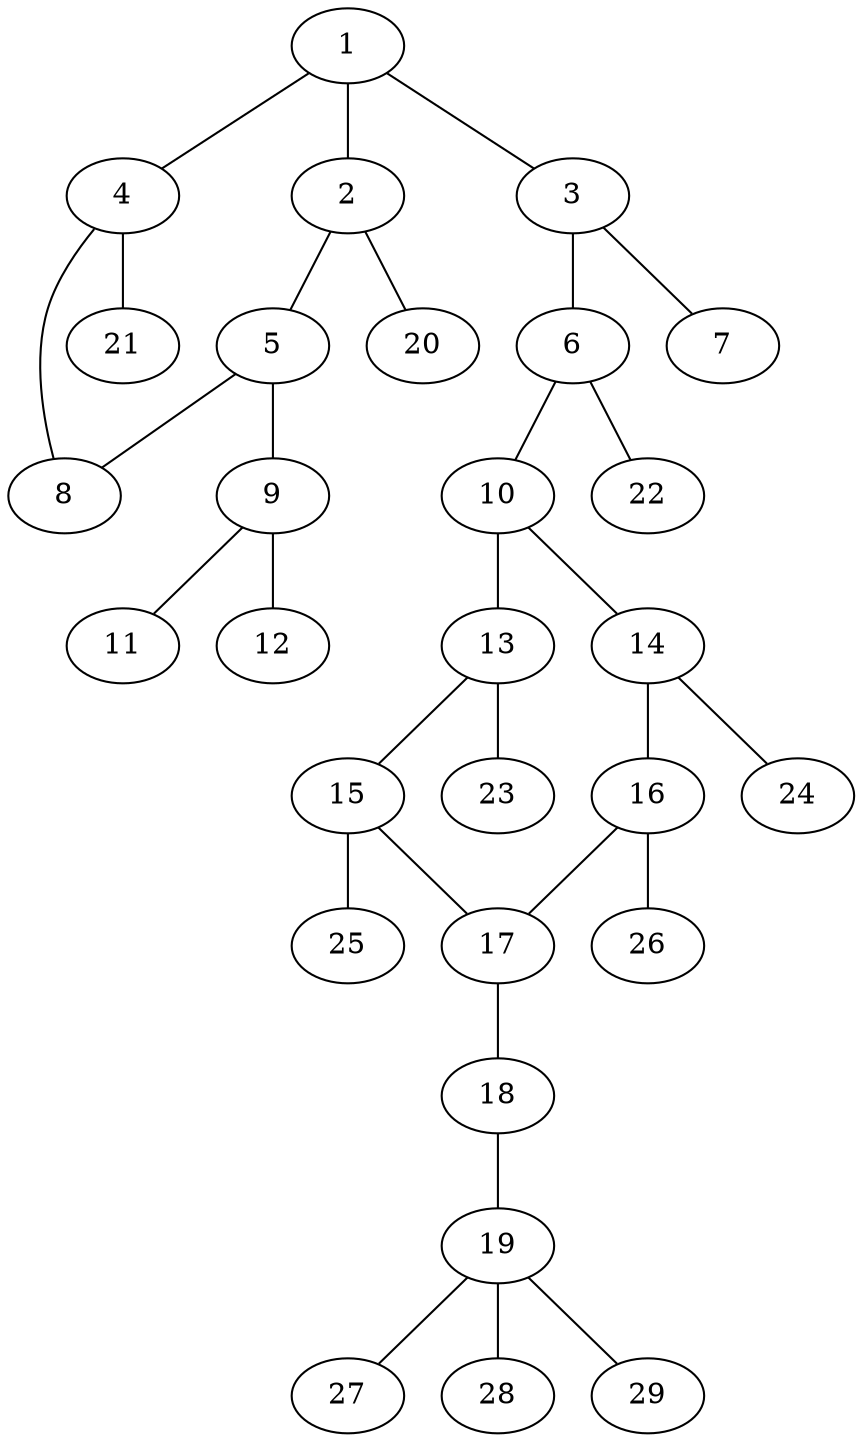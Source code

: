 graph molecule_2535 {
	1	 [chem=C];
	2	 [chem=C];
	1 -- 2	 [valence=1];
	3	 [chem=C];
	1 -- 3	 [valence=1];
	4	 [chem=C];
	1 -- 4	 [valence=2];
	5	 [chem=C];
	2 -- 5	 [valence=2];
	20	 [chem=H];
	2 -- 20	 [valence=1];
	6	 [chem=N];
	3 -- 6	 [valence=1];
	7	 [chem=O];
	3 -- 7	 [valence=2];
	8	 [chem=S];
	4 -- 8	 [valence=1];
	21	 [chem=H];
	4 -- 21	 [valence=1];
	5 -- 8	 [valence=1];
	9	 [chem=N];
	5 -- 9	 [valence=1];
	10	 [chem=C];
	6 -- 10	 [valence=1];
	22	 [chem=H];
	6 -- 22	 [valence=1];
	11	 [chem=O];
	9 -- 11	 [valence=2];
	12	 [chem=O];
	9 -- 12	 [valence=1];
	13	 [chem=C];
	10 -- 13	 [valence=2];
	14	 [chem=C];
	10 -- 14	 [valence=1];
	15	 [chem=C];
	13 -- 15	 [valence=1];
	23	 [chem=H];
	13 -- 23	 [valence=1];
	16	 [chem=C];
	14 -- 16	 [valence=2];
	24	 [chem=H];
	14 -- 24	 [valence=1];
	17	 [chem=C];
	15 -- 17	 [valence=2];
	25	 [chem=H];
	15 -- 25	 [valence=1];
	16 -- 17	 [valence=1];
	26	 [chem=H];
	16 -- 26	 [valence=1];
	18	 [chem=O];
	17 -- 18	 [valence=1];
	19	 [chem=C];
	18 -- 19	 [valence=1];
	27	 [chem=H];
	19 -- 27	 [valence=1];
	28	 [chem=H];
	19 -- 28	 [valence=1];
	29	 [chem=H];
	19 -- 29	 [valence=1];
}
